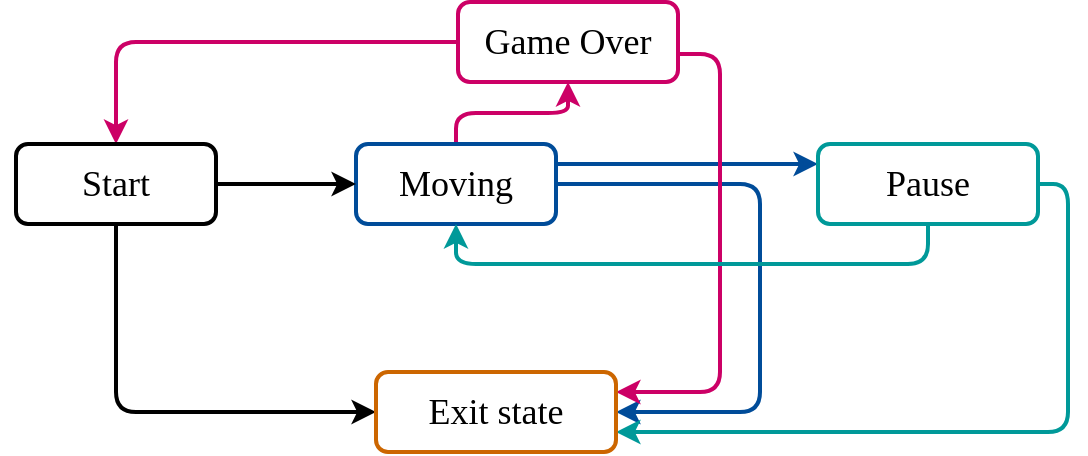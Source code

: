 <mxfile>
    <diagram id="XIP6_qOdMlYOlldbtScc" name="Страница 1">
        <mxGraphModel dx="573" dy="326" grid="0" gridSize="10" guides="1" tooltips="1" connect="1" arrows="1" fold="1" page="1" pageScale="1" pageWidth="827" pageHeight="1169" math="0" shadow="0">
            <root>
                <mxCell id="0"/>
                <mxCell id="1" parent="0"/>
                <mxCell id="13" style="html=1;exitX=0.5;exitY=1;exitDx=0;exitDy=0;fontFamily=Lucida Console;fontSize=18;strokeWidth=2;edgeStyle=elbowEdgeStyle;entryX=0;entryY=0.5;entryDx=0;entryDy=0;" parent="1" source="2" target="9" edge="1">
                    <mxGeometry relative="1" as="geometry">
                        <Array as="points">
                            <mxPoint x="156" y="226"/>
                        </Array>
                        <mxPoint x="285" y="259" as="targetPoint"/>
                    </mxGeometry>
                </mxCell>
                <mxCell id="17" style="edgeStyle=elbowEdgeStyle;html=1;exitX=1;exitY=0.25;exitDx=0;exitDy=0;entryX=0;entryY=0.25;entryDx=0;entryDy=0;fontFamily=Lucida Console;fontSize=18;fillColor=#0050ef;strokeColor=#004C99;strokeWidth=2;" parent="1" source="4" target="8" edge="1">
                    <mxGeometry relative="1" as="geometry">
                        <Array as="points">
                            <mxPoint x="498" y="160"/>
                            <mxPoint x="478" y="180"/>
                            <mxPoint x="468" y="170"/>
                            <mxPoint x="438" y="210"/>
                        </Array>
                    </mxGeometry>
                </mxCell>
                <mxCell id="27" style="edgeStyle=elbowEdgeStyle;html=1;exitX=1;exitY=0.5;exitDx=0;exitDy=0;entryX=1;entryY=0.5;entryDx=0;entryDy=0;fontFamily=Lucida Console;fontSize=18;strokeColor=#004C99;strokeWidth=2;" parent="1" source="4" target="9" edge="1">
                    <mxGeometry relative="1" as="geometry">
                        <Array as="points">
                            <mxPoint x="478" y="230"/>
                            <mxPoint x="458" y="220"/>
                            <mxPoint x="448" y="270"/>
                            <mxPoint x="468" y="290"/>
                        </Array>
                    </mxGeometry>
                </mxCell>
                <mxCell id="38" style="edgeStyle=orthogonalEdgeStyle;html=1;exitX=0.5;exitY=0;exitDx=0;exitDy=0;entryX=0.5;entryY=1;entryDx=0;entryDy=0;strokeColor=#CC0066;strokeWidth=2;" edge="1" parent="1" source="4" target="7">
                    <mxGeometry relative="1" as="geometry"/>
                </mxCell>
                <mxCell id="4" value="&lt;font style=&quot;font-size: 18px;&quot; face=&quot;Lucida Console&quot;&gt;Moving&lt;/font&gt;" style="rounded=1;whiteSpace=wrap;html=1;strokeColor=#004C99;strokeWidth=2;" parent="1" vertex="1">
                    <mxGeometry x="276" y="130" width="100" height="40" as="geometry"/>
                </mxCell>
                <mxCell id="22" style="edgeStyle=elbowEdgeStyle;html=1;exitX=1;exitY=0.5;exitDx=0;exitDy=0;fontFamily=Lucida Console;fontSize=18;elbow=vertical;entryX=0;entryY=0.25;entryDx=0;entryDy=0;strokeColor=#CC0066;strokeWidth=2;startArrow=none;" parent="1" source="2" edge="1">
                    <mxGeometry relative="1" as="geometry">
                        <mxPoint x="178" y="140" as="targetPoint"/>
                        <Array as="points"/>
                    </mxGeometry>
                </mxCell>
                <mxCell id="23" style="edgeStyle=orthogonalEdgeStyle;html=1;exitX=1;exitY=0.5;exitDx=0;exitDy=0;fontFamily=Lucida Console;fontSize=18;entryX=1;entryY=0.25;entryDx=0;entryDy=0;strokeColor=#CC0066;strokeWidth=2;" parent="1" source="7" target="9" edge="1">
                    <mxGeometry relative="1" as="geometry">
                        <Array as="points">
                            <mxPoint x="420" y="85"/>
                            <mxPoint x="458" y="85"/>
                            <mxPoint x="458" y="310"/>
                        </Array>
                    </mxGeometry>
                </mxCell>
                <mxCell id="37" style="edgeStyle=orthogonalEdgeStyle;html=1;exitX=0;exitY=0.5;exitDx=0;exitDy=0;strokeColor=#CC0066;entryX=0.5;entryY=0;entryDx=0;entryDy=0;fillColor=#d80073;strokeWidth=2;" edge="1" parent="1" source="7" target="2">
                    <mxGeometry relative="1" as="geometry">
                        <mxPoint x="152.029" y="87.143" as="targetPoint"/>
                    </mxGeometry>
                </mxCell>
                <mxCell id="7" value="&lt;font style=&quot;font-size: 18px;&quot; face=&quot;Lucida Console&quot;&gt;Game Over&lt;/font&gt;" style="rounded=1;whiteSpace=wrap;html=1;strokeColor=#CC0066;strokeWidth=2;" parent="1" vertex="1">
                    <mxGeometry x="327" y="59" width="110" height="40" as="geometry"/>
                </mxCell>
                <mxCell id="24" style="edgeStyle=elbowEdgeStyle;html=1;fontFamily=Lucida Console;fontSize=18;entryX=0.5;entryY=1;entryDx=0;entryDy=0;elbow=vertical;exitX=0.5;exitY=1;exitDx=0;exitDy=0;strokeColor=#009999;strokeWidth=2;" parent="1" source="8" target="4" edge="1">
                    <mxGeometry relative="1" as="geometry">
                        <mxPoint x="318" y="150" as="targetPoint"/>
                        <mxPoint x="648" y="260" as="sourcePoint"/>
                        <Array as="points">
                            <mxPoint x="319" y="190"/>
                            <mxPoint x="329" y="210"/>
                            <mxPoint x="329" y="180"/>
                        </Array>
                    </mxGeometry>
                </mxCell>
                <mxCell id="31" style="edgeStyle=elbowEdgeStyle;html=1;exitX=1;exitY=0.5;exitDx=0;exitDy=0;entryX=1;entryY=0.75;entryDx=0;entryDy=0;fontFamily=Lucida Console;fontSize=18;strokeColor=#009999;strokeWidth=2;" parent="1" source="8" target="9" edge="1">
                    <mxGeometry relative="1" as="geometry">
                        <Array as="points">
                            <mxPoint x="632" y="210"/>
                            <mxPoint x="669" y="340"/>
                        </Array>
                    </mxGeometry>
                </mxCell>
                <mxCell id="8" value="&lt;font style=&quot;font-size: 18px;&quot; face=&quot;Lucida Console&quot;&gt;Pause&lt;/font&gt;" style="rounded=1;whiteSpace=wrap;html=1;strokeColor=#009999;strokeWidth=2;" parent="1" vertex="1">
                    <mxGeometry x="507" y="130" width="110" height="40" as="geometry"/>
                </mxCell>
                <mxCell id="9" value="&lt;font style=&quot;font-size: 18px;&quot; face=&quot;Lucida Console&quot;&gt;Exit state&lt;/font&gt;" style="rounded=1;whiteSpace=wrap;html=1;strokeWidth=2;strokeColor=#CC6600;" parent="1" vertex="1">
                    <mxGeometry x="286" y="244" width="120" height="40" as="geometry"/>
                </mxCell>
                <mxCell id="12" value="" style="edgeStyle=none;html=1;fontFamily=Lucida Console;fontSize=18;strokeWidth=2;entryX=0;entryY=0.5;entryDx=0;entryDy=0;" parent="1" source="2" target="4" edge="1">
                    <mxGeometry relative="1" as="geometry">
                        <Array as="points">
                            <mxPoint x="149" y="150"/>
                        </Array>
                        <mxPoint x="178" y="150" as="targetPoint"/>
                    </mxGeometry>
                </mxCell>
                <mxCell id="2" value="&lt;font style=&quot;font-size: 18px;&quot; face=&quot;Lucida Console&quot;&gt;Start&lt;/font&gt;" style="rounded=1;whiteSpace=wrap;html=1;strokeWidth=2;" parent="1" vertex="1">
                    <mxGeometry x="106" y="130" width="100" height="40" as="geometry"/>
                </mxCell>
            </root>
        </mxGraphModel>
    </diagram>
</mxfile>